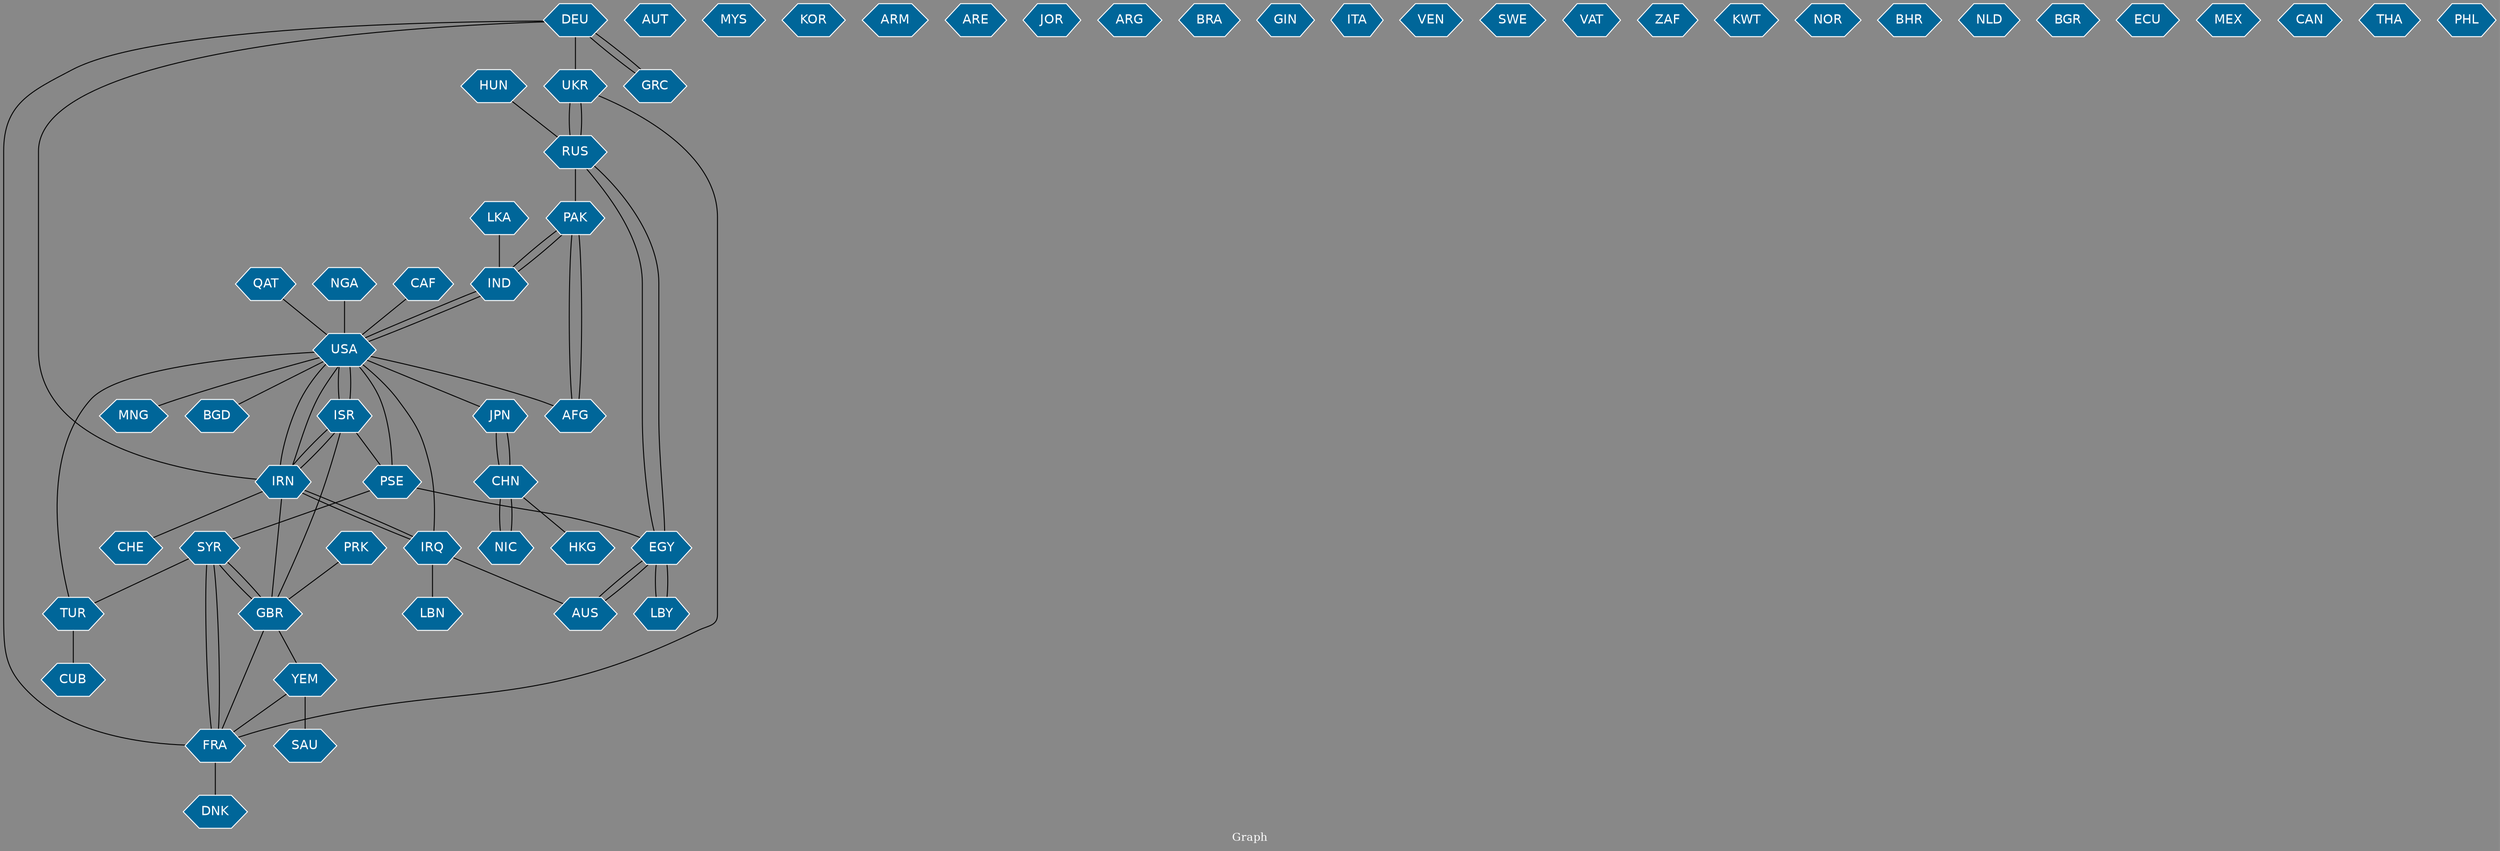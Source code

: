 // Countries together in item graph
graph {
	graph [bgcolor="#888888" fontcolor=white fontsize=12 label="Graph" outputorder=edgesfirst overlap=prism]
	node [color=white fillcolor="#006699" fontcolor=white fontname=Helvetica shape=hexagon style=filled]
	edge [arrowhead=open color=black fontcolor=white fontname=Courier fontsize=12]
		DEU [label=DEU]
		PRK [label=PRK]
		ISR [label=ISR]
		GRC [label=GRC]
		PAK [label=PAK]
		UKR [label=UKR]
		RUS [label=RUS]
		AUT [label=AUT]
		IRQ [label=IRQ]
		JPN [label=JPN]
		EGY [label=EGY]
		DNK [label=DNK]
		AFG [label=AFG]
		QAT [label=QAT]
		USA [label=USA]
		IND [label=IND]
		MYS [label=MYS]
		IRN [label=IRN]
		AUS [label=AUS]
		KOR [label=KOR]
		ARM [label=ARM]
		ARE [label=ARE]
		JOR [label=JOR]
		YEM [label=YEM]
		ARG [label=ARG]
		GBR [label=GBR]
		PSE [label=PSE]
		CHN [label=CHN]
		FRA [label=FRA]
		TUR [label=TUR]
		CUB [label=CUB]
		BRA [label=BRA]
		GIN [label=GIN]
		ITA [label=ITA]
		LBY [label=LBY]
		VEN [label=VEN]
		SWE [label=SWE]
		LKA [label=LKA]
		LBN [label=LBN]
		SAU [label=SAU]
		VAT [label=VAT]
		ZAF [label=ZAF]
		SYR [label=SYR]
		CHE [label=CHE]
		HUN [label=HUN]
		MNG [label=MNG]
		KWT [label=KWT]
		NOR [label=NOR]
		NGA [label=NGA]
		BHR [label=BHR]
		NLD [label=NLD]
		NIC [label=NIC]
		BGD [label=BGD]
		BGR [label=BGR]
		ECU [label=ECU]
		MEX [label=MEX]
		CAN [label=CAN]
		THA [label=THA]
		PHL [label=PHL]
		HKG [label=HKG]
		CAF [label=CAF]
			CHN -- JPN [weight=1]
			USA -- ISR [weight=3]
			LKA -- IND [weight=2]
			DEU -- UKR [weight=1]
			AUS -- EGY [weight=1]
			USA -- AFG [weight=2]
			UKR -- RUS [weight=12]
			IND -- PAK [weight=2]
			IRQ -- IRN [weight=3]
			GBR -- FRA [weight=2]
			IRN -- IRQ [weight=2]
			QAT -- USA [weight=1]
			SYR -- GBR [weight=3]
			EGY -- RUS [weight=1]
			IRQ -- AUS [weight=1]
			DEU -- FRA [weight=1]
			GBR -- YEM [weight=2]
			IRQ -- USA [weight=2]
			PSE -- SYR [weight=2]
			PSE -- EGY [weight=1]
			IND -- USA [weight=1]
			ISR -- PSE [weight=3]
			HUN -- RUS [weight=1]
			GRC -- DEU [weight=1]
			SYR -- TUR [weight=1]
			TUR -- CUB [weight=1]
			USA -- IND [weight=2]
			IRQ -- LBN [weight=1]
			NGA -- USA [weight=1]
			FRA -- SYR [weight=2]
			USA -- BGD [weight=1]
			USA -- JPN [weight=2]
			IRN -- DEU [weight=1]
			EGY -- AUS [weight=3]
			USA -- MNG [weight=1]
			USA -- TUR [weight=2]
			ISR -- IRN [weight=2]
			SYR -- FRA [weight=2]
			RUS -- UKR [weight=7]
			IRN -- ISR [weight=5]
			PAK -- AFG [weight=2]
			IRN -- USA [weight=2]
			RUS -- EGY [weight=1]
			FRA -- DNK [weight=1]
			ISR -- USA [weight=1]
			DEU -- GRC [weight=1]
			CAF -- USA [weight=1]
			IRN -- GBR [weight=1]
			JPN -- CHN [weight=1]
			NIC -- CHN [weight=1]
			LBY -- EGY [weight=2]
			PAK -- IND [weight=2]
			EGY -- LBY [weight=5]
			PSE -- USA [weight=2]
			IRN -- CHE [weight=1]
			FRA -- UKR [weight=1]
			RUS -- PAK [weight=2]
			ISR -- GBR [weight=1]
			AFG -- PAK [weight=2]
			USA -- IRN [weight=2]
			YEM -- FRA [weight=2]
			PRK -- GBR [weight=1]
			CHN -- NIC [weight=1]
			GBR -- SYR [weight=2]
			YEM -- SAU [weight=1]
			CHN -- HKG [weight=1]
}